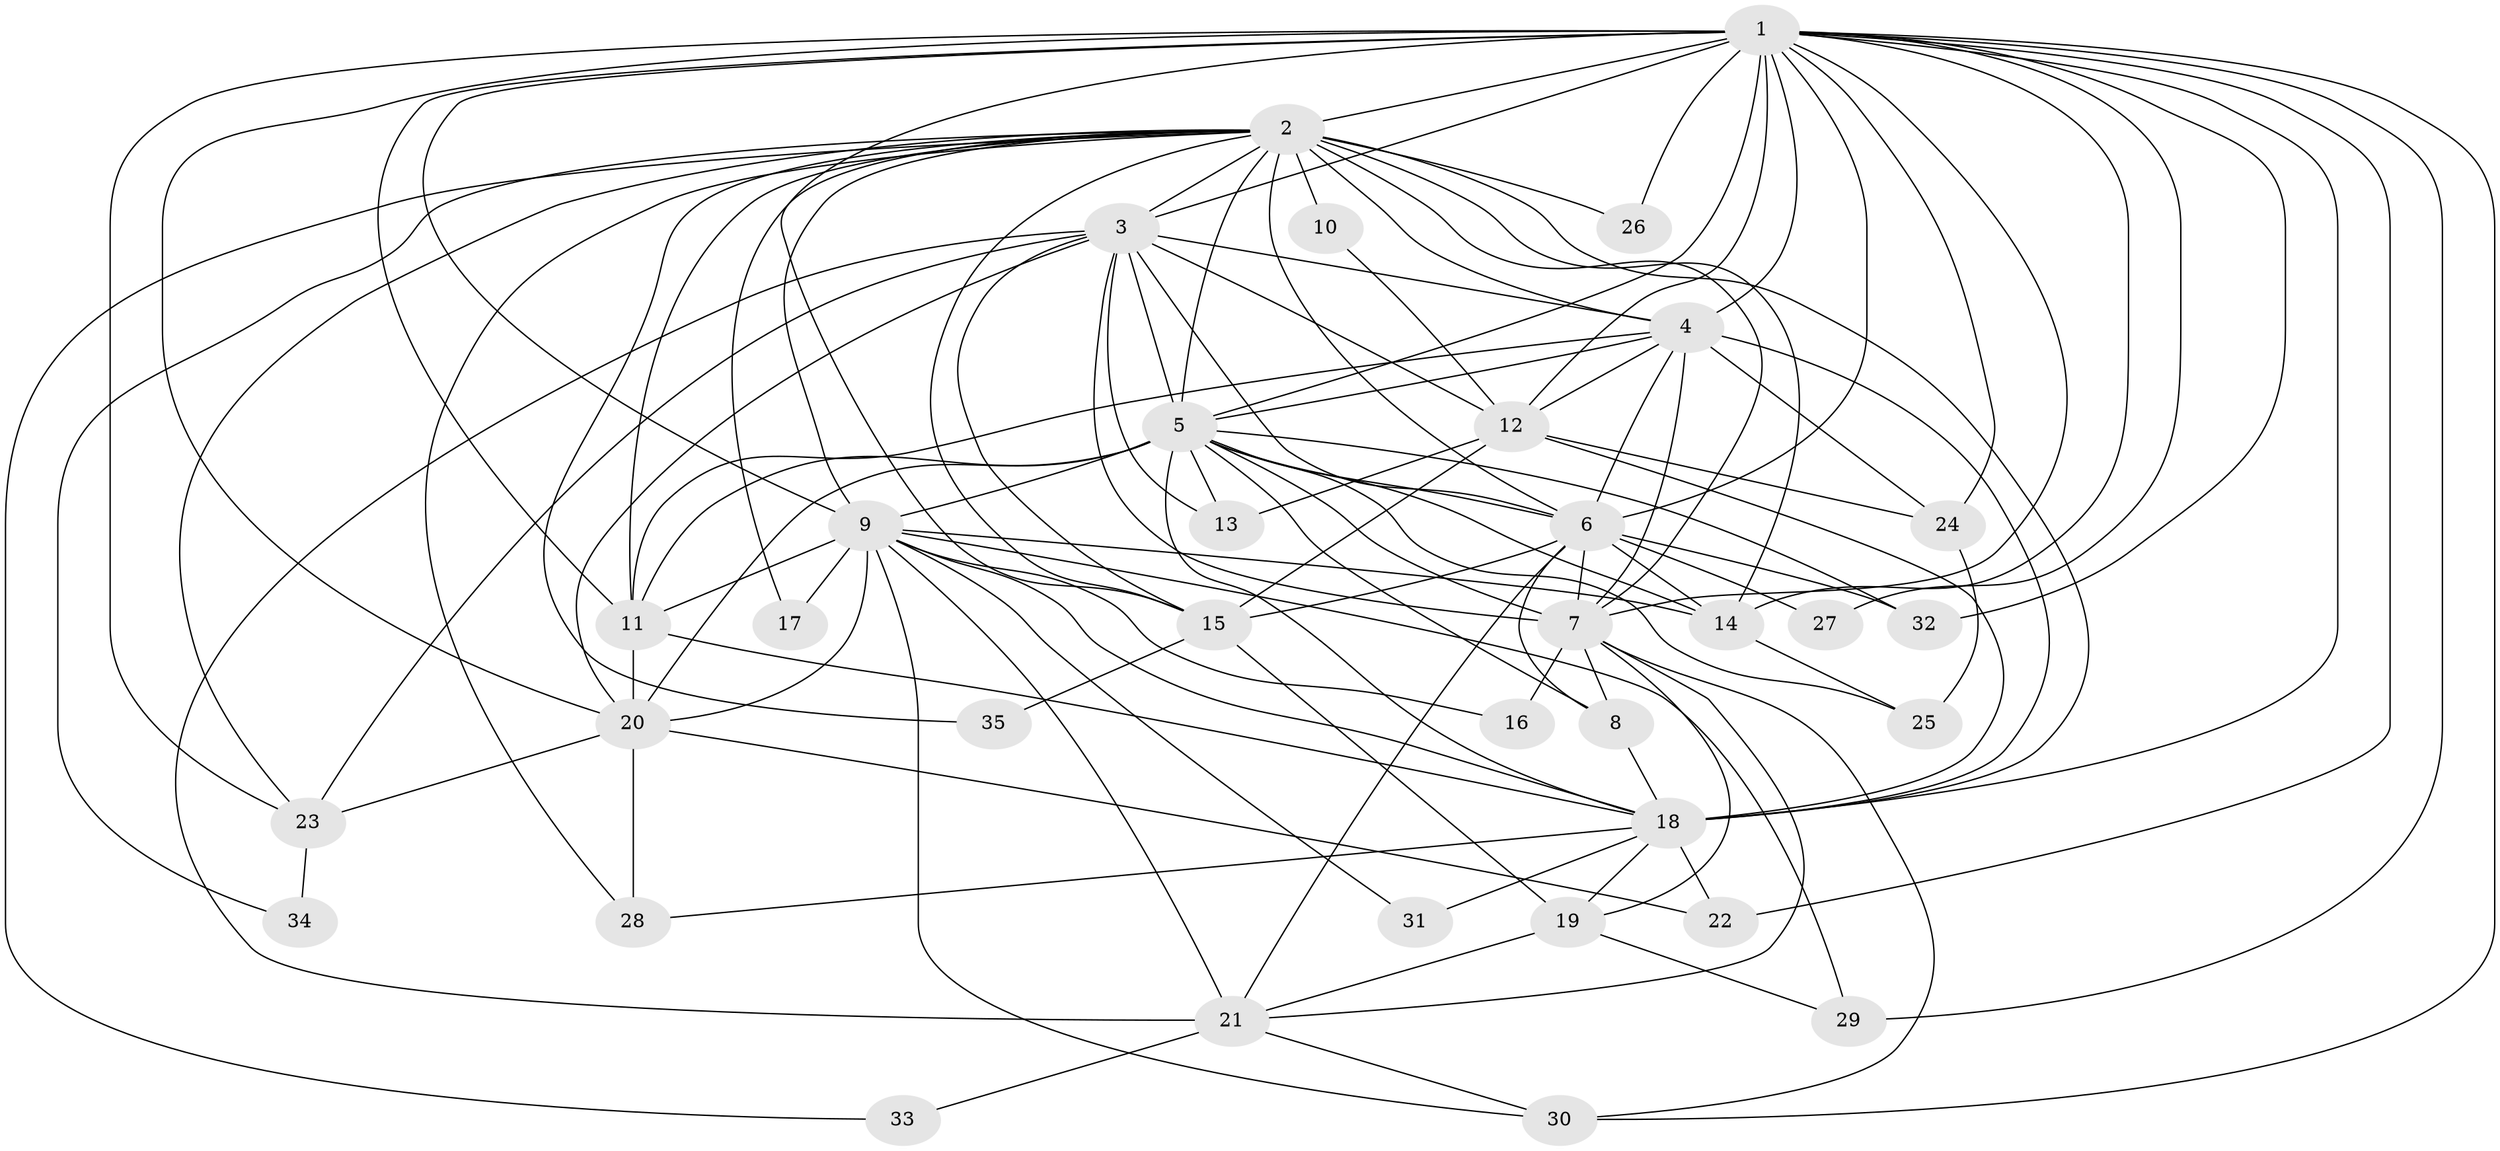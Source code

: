 // original degree distribution, {35: 0.009009009009009009, 15: 0.018018018018018018, 21: 0.009009009009009009, 27: 0.009009009009009009, 22: 0.009009009009009009, 37: 0.009009009009009009, 17: 0.018018018018018018, 18: 0.009009009009009009, 3: 0.25225225225225223, 5: 0.02702702702702703, 2: 0.5585585585585585, 12: 0.009009009009009009, 4: 0.04504504504504504, 9: 0.009009009009009009, 6: 0.009009009009009009}
// Generated by graph-tools (version 1.1) at 2025/49/03/04/25 22:49:36]
// undirected, 35 vertices, 113 edges
graph export_dot {
  node [color=gray90,style=filled];
  1;
  2;
  3;
  4;
  5;
  6;
  7;
  8;
  9;
  10;
  11;
  12;
  13;
  14;
  15;
  16;
  17;
  18;
  19;
  20;
  21;
  22;
  23;
  24;
  25;
  26;
  27;
  28;
  29;
  30;
  31;
  32;
  33;
  34;
  35;
  1 -- 2 [weight=2.0];
  1 -- 3 [weight=2.0];
  1 -- 4 [weight=2.0];
  1 -- 5 [weight=2.0];
  1 -- 6 [weight=3.0];
  1 -- 7 [weight=1.0];
  1 -- 9 [weight=4.0];
  1 -- 11 [weight=1.0];
  1 -- 12 [weight=2.0];
  1 -- 14 [weight=1.0];
  1 -- 15 [weight=1.0];
  1 -- 18 [weight=1.0];
  1 -- 20 [weight=2.0];
  1 -- 22 [weight=3.0];
  1 -- 23 [weight=1.0];
  1 -- 24 [weight=1.0];
  1 -- 26 [weight=1.0];
  1 -- 27 [weight=2.0];
  1 -- 29 [weight=1.0];
  1 -- 30 [weight=1.0];
  1 -- 32 [weight=1.0];
  2 -- 3 [weight=2.0];
  2 -- 4 [weight=4.0];
  2 -- 5 [weight=2.0];
  2 -- 6 [weight=4.0];
  2 -- 7 [weight=2.0];
  2 -- 9 [weight=2.0];
  2 -- 10 [weight=5.0];
  2 -- 11 [weight=1.0];
  2 -- 14 [weight=1.0];
  2 -- 15 [weight=1.0];
  2 -- 17 [weight=1.0];
  2 -- 18 [weight=2.0];
  2 -- 23 [weight=1.0];
  2 -- 26 [weight=2.0];
  2 -- 28 [weight=1.0];
  2 -- 33 [weight=1.0];
  2 -- 34 [weight=1.0];
  2 -- 35 [weight=1.0];
  3 -- 4 [weight=2.0];
  3 -- 5 [weight=1.0];
  3 -- 6 [weight=3.0];
  3 -- 7 [weight=1.0];
  3 -- 12 [weight=1.0];
  3 -- 13 [weight=1.0];
  3 -- 15 [weight=1.0];
  3 -- 20 [weight=1.0];
  3 -- 21 [weight=1.0];
  3 -- 23 [weight=5.0];
  4 -- 5 [weight=2.0];
  4 -- 6 [weight=4.0];
  4 -- 7 [weight=2.0];
  4 -- 11 [weight=5.0];
  4 -- 12 [weight=1.0];
  4 -- 18 [weight=11.0];
  4 -- 24 [weight=2.0];
  5 -- 6 [weight=3.0];
  5 -- 7 [weight=2.0];
  5 -- 8 [weight=1.0];
  5 -- 9 [weight=15.0];
  5 -- 11 [weight=1.0];
  5 -- 13 [weight=1.0];
  5 -- 14 [weight=1.0];
  5 -- 18 [weight=1.0];
  5 -- 20 [weight=1.0];
  5 -- 25 [weight=1.0];
  5 -- 32 [weight=1.0];
  6 -- 7 [weight=3.0];
  6 -- 8 [weight=1.0];
  6 -- 14 [weight=1.0];
  6 -- 15 [weight=1.0];
  6 -- 21 [weight=3.0];
  6 -- 27 [weight=1.0];
  6 -- 32 [weight=1.0];
  7 -- 8 [weight=1.0];
  7 -- 16 [weight=3.0];
  7 -- 19 [weight=1.0];
  7 -- 21 [weight=1.0];
  7 -- 30 [weight=1.0];
  8 -- 18 [weight=1.0];
  9 -- 11 [weight=1.0];
  9 -- 14 [weight=2.0];
  9 -- 16 [weight=2.0];
  9 -- 17 [weight=1.0];
  9 -- 18 [weight=1.0];
  9 -- 20 [weight=2.0];
  9 -- 21 [weight=1.0];
  9 -- 29 [weight=1.0];
  9 -- 30 [weight=1.0];
  9 -- 31 [weight=1.0];
  10 -- 12 [weight=1.0];
  11 -- 18 [weight=1.0];
  11 -- 20 [weight=1.0];
  12 -- 13 [weight=1.0];
  12 -- 15 [weight=4.0];
  12 -- 18 [weight=2.0];
  12 -- 24 [weight=1.0];
  14 -- 25 [weight=1.0];
  15 -- 19 [weight=1.0];
  15 -- 35 [weight=1.0];
  18 -- 19 [weight=1.0];
  18 -- 22 [weight=1.0];
  18 -- 28 [weight=1.0];
  18 -- 31 [weight=1.0];
  19 -- 21 [weight=2.0];
  19 -- 29 [weight=1.0];
  20 -- 22 [weight=1.0];
  20 -- 23 [weight=1.0];
  20 -- 28 [weight=1.0];
  21 -- 30 [weight=1.0];
  21 -- 33 [weight=1.0];
  23 -- 34 [weight=1.0];
  24 -- 25 [weight=1.0];
}
